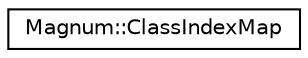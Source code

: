 digraph "圖形化之類別階層"
{
  edge [fontname="Helvetica",fontsize="10",labelfontname="Helvetica",labelfontsize="10"];
  node [fontname="Helvetica",fontsize="10",shape=record];
  rankdir="LR";
  Node1 [label="Magnum::ClassIndexMap",height=0.2,width=0.4,color="black", fillcolor="white", style="filled",URL="$class_magnum_1_1_class_index_map.html"];
}
